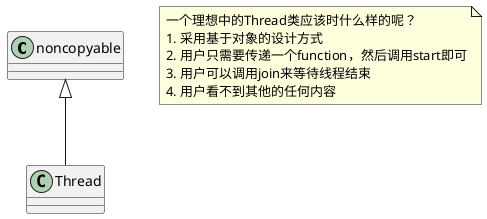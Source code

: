 @startuml 

noncopyable <|-- Thread

class Thread 
{

}

note as N1
一个理想中的Thread类应该时什么样的呢？
1. 采用基于对象的设计方式
2. 用户只需要传递一个function，然后调用start即可
3. 用户可以调用join来等待线程结束
4. 用户看不到其他的任何内容
end note 
@enduml 